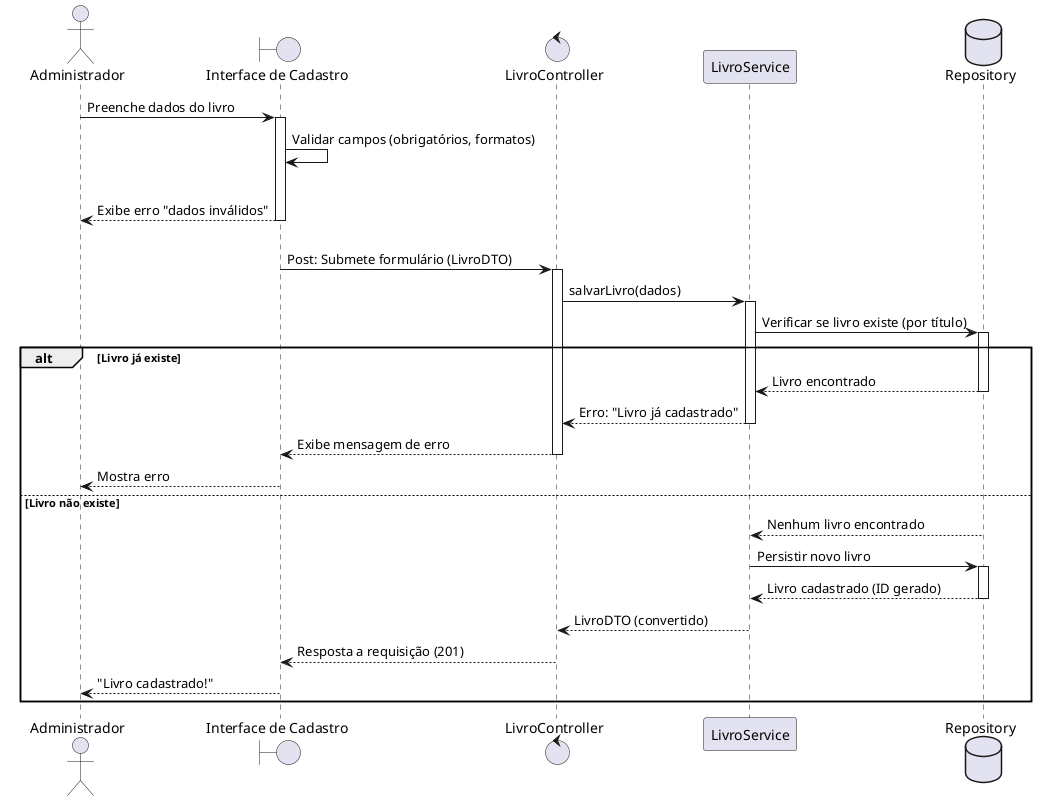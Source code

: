 @startuml "Cadastrar livros"
actor "Administrador" as adm
boundary "Interface de Cadastro" as UiCad
control "LivroController" as controller
participant "LivroService" as service
database "Repository" as db

adm -> UiCad: Preenche dados do livro
activate UiCad

UiCad -> UiCad: Validar campos (obrigatórios, formatos)
alt Dados inválidos
    UiCad --> adm: Exibe erro "dados inválidos"
    deactivate UiCad
else Dados válidos
    UiCad -> controller: Post: Submete formulário (LivroDTO)
    activate controller

    controller -> service: salvarLivro(dados)
    activate service

    service -> db: Verificar se livro existe (por título)
    activate db

    alt Livro já existe
        db --> service: Livro encontrado
        deactivate db
        service --> controller: Erro: "Livro já cadastrado"
        deactivate service
        controller --> UiCad: Exibe mensagem de erro
        deactivate controller
        UiCad --> adm: Mostra erro
    else Livro não existe
        db --> service: Nenhum livro encontrado
        deactivate db
        service -> db: Persistir novo livro
        activate db
        db --> service: Livro cadastrado (ID gerado)
        deactivate db
        service --> controller: LivroDTO (convertido)
        deactivate service
        controller --> UiCad: Resposta a requisição (201)
        deactivate controller
        UiCad --> adm: "Livro cadastrado!"
    end

    deactivate UiCad
    @enduml